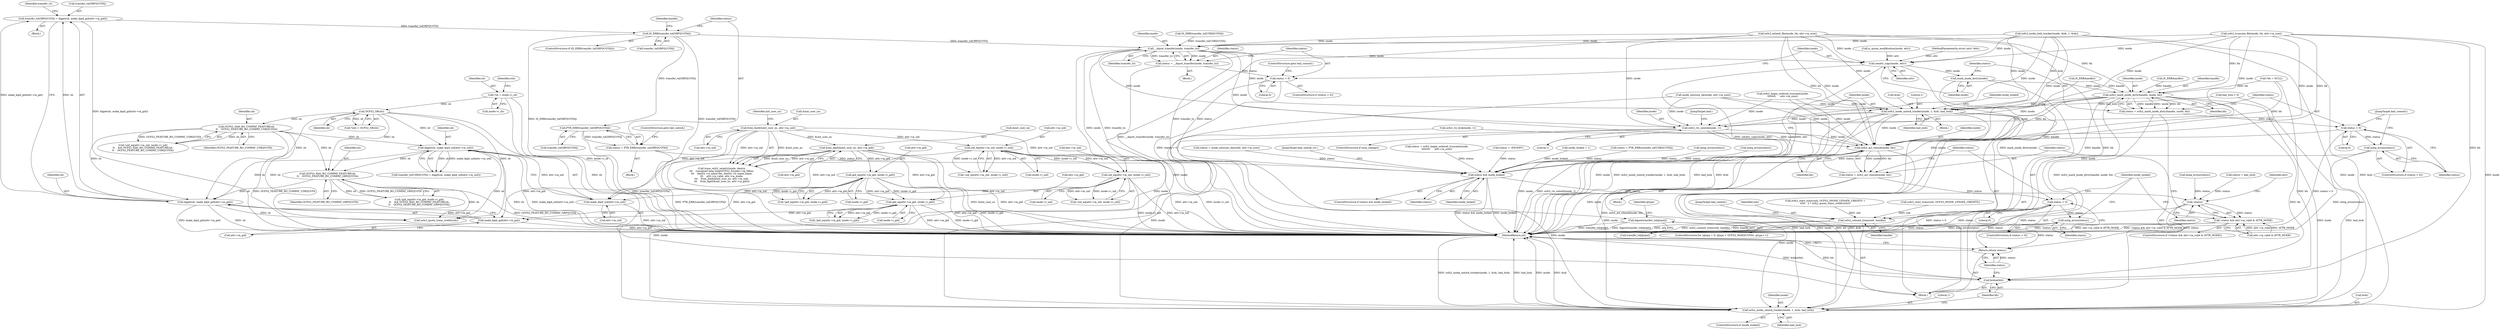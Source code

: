 digraph "0_linux_28f5a8a7c033cbf3e32277f4cc9c6afd74f05300@array" {
"1000446" [label="(Call,transfer_to[GRPQUOTA] = dqget(sb, make_kqid_gid(attr->ia_gid)))"];
"1000450" [label="(Call,dqget(sb, make_kqid_gid(attr->ia_gid)))"];
"1000442" [label="(Call,OCFS2_HAS_RO_COMPAT_FEATURE(sb,\n\t\t    OCFS2_FEATURE_RO_COMPAT_GRPQUOTA))"];
"1000407" [label="(Call,dqget(sb, make_kqid_uid(attr->ia_uid)))"];
"1000399" [label="(Call,OCFS2_HAS_RO_COMPAT_FEATURE(sb,\n\t\t    OCFS2_FEATURE_RO_COMPAT_USRQUOTA))"];
"1000132" [label="(Call,OCFS2_SB(sb))"];
"1000124" [label="(Call,*sb = inode->i_sb)"];
"1000409" [label="(Call,make_kqid_uid(attr->ia_uid))"];
"1000392" [label="(Call,uid_eq(attr->ia_uid, inode->i_uid))"];
"1000361" [label="(Call,uid_eq(attr->ia_uid, inode->i_uid))"];
"1000171" [label="(Call,from_kuid(&init_user_ns, attr->ia_uid))"];
"1000452" [label="(Call,make_kqid_gid(attr->ia_gid))"];
"1000375" [label="(Call,gid_eq(attr->ia_gid, inode->i_gid))"];
"1000177" [label="(Call,from_kgid(&init_user_ns, attr->ia_gid))"];
"1000435" [label="(Call,gid_eq(attr->ia_gid, inode->i_gid))"];
"1000457" [label="(Call,IS_ERR(transfer_to[GRPQUOTA]))"];
"1000464" [label="(Call,PTR_ERR(transfer_to[GRPQUOTA]))"];
"1000462" [label="(Call,status = PTR_ERR(transfer_to[GRPQUOTA]))"];
"1000541" [label="(Call,status && inode_locked)"];
"1000576" [label="(Call,!status)"];
"1000575" [label="(Call,!status && attr->ia_valid & ATTR_MODE)"];
"1000605" [label="(Return,return status;)"];
"1000492" [label="(Call,__dquot_transfer(inode, transfer_to))"];
"1000490" [label="(Call,status = __dquot_transfer(inode, transfer_to))"];
"1000496" [label="(Call,status < 0)"];
"1000518" [label="(Call,setattr_copy(inode, attr))"];
"1000521" [label="(Call,mark_inode_dirty(inode))"];
"1000525" [label="(Call,ocfs2_mark_inode_dirty(handle, inode, bh))"];
"1000523" [label="(Call,status = ocfs2_mark_inode_dirty(handle, inode, bh))"];
"1000530" [label="(Call,status < 0)"];
"1000533" [label="(Call,mlog_errno(status))"];
"1000536" [label="(Call,ocfs2_commit_trans(osb, handle))"];
"1000545" [label="(Call,ocfs2_inode_unlock_tracker(inode, 1, &oh, had_lock))"];
"1000557" [label="(Call,ocfs2_rw_unlock(inode, 1))"];
"1000586" [label="(Call,ocfs2_acl_chmod(inode, bh))"];
"1000584" [label="(Call,status = ocfs2_acl_chmod(inode, bh))"];
"1000590" [label="(Call,status < 0)"];
"1000593" [label="(Call,mlog_errno(status))"];
"1000597" [label="(Call,ocfs2_inode_unlock_tracker(inode, 1, &oh, had_lock))"];
"1000603" [label="(Call,brelse(bh))"];
"1000570" [label="(Call,dqput(transfer_to[qtype]))"];
"1000135" [label="(Call,*bh = NULL)"];
"1000598" [label="(Identifier,inode)"];
"1000461" [label="(Block,)"];
"1000546" [label="(Identifier,inode)"];
"1000393" [label="(Call,attr->ia_uid)"];
"1000392" [label="(Call,uid_eq(attr->ia_uid, inode->i_uid))"];
"1000538" [label="(Identifier,handle)"];
"1000604" [label="(Identifier,bh)"];
"1000320" [label="(Call,ocfs2_truncate_file(inode, bh, attr->ia_size))"];
"1000280" [label="(Call,inode_locked = 1)"];
"1000498" [label="(Literal,0)"];
"1000360" [label="(Call,!uid_eq(attr->ia_uid, inode->i_uid))"];
"1000490" [label="(Call,status = __dquot_transfer(inode, transfer_to))"];
"1000179" [label="(Identifier,init_user_ns)"];
"1000542" [label="(Identifier,status)"];
"1000435" [label="(Call,gid_eq(attr->ia_gid, inode->i_gid))"];
"1000107" [label="(MethodParameterIn,struct iattr *attr)"];
"1000125" [label="(Identifier,sb)"];
"1000577" [label="(Identifier,status)"];
"1000584" [label="(Call,status = ocfs2_acl_chmod(inode, bh))"];
"1000529" [label="(ControlStructure,if (status < 0))"];
"1000605" [label="(Return,return status;)"];
"1000407" [label="(Call,dqget(sb, make_kqid_uid(attr->ia_uid)))"];
"1000550" [label="(Identifier,had_lock)"];
"1000439" [label="(Call,inode->i_gid)"];
"1000527" [label="(Identifier,inode)"];
"1000391" [label="(Call,!uid_eq(attr->ia_uid, inode->i_uid))"];
"1000390" [label="(Call,!uid_eq(attr->ia_uid, inode->i_uid)\n\t\t    && OCFS2_HAS_RO_COMPAT_FEATURE(sb,\n\t\t    OCFS2_FEATURE_RO_COMPAT_USRQUOTA))"];
"1000396" [label="(Call,inode->i_uid)"];
"1000576" [label="(Call,!status)"];
"1000471" [label="(Call,ocfs2_start_trans(osb, OCFS2_INODE_UPDATE_CREDITS +\n\t\t\t\t\t   2 * ocfs2_quota_trans_credits(sb)))"];
"1000504" [label="(Call,ocfs2_start_trans(osb, OCFS2_INODE_UPDATE_CREDITS))"];
"1000410" [label="(Call,attr->ia_uid)"];
"1000419" [label="(Call,status = PTR_ERR(transfer_to[USRQUOTA]))"];
"1000172" [label="(Call,&init_user_ns)"];
"1000537" [label="(Identifier,osb)"];
"1000587" [label="(Identifier,inode)"];
"1000487" [label="(Call,mlog_errno(status))"];
"1000463" [label="(Identifier,status)"];
"1000534" [label="(Identifier,status)"];
"1000212" [label="(Call,is_quota_modification(inode, attr))"];
"1000508" [label="(Call,IS_ERR(handle))"];
"1000436" [label="(Call,attr->ia_gid)"];
"1000495" [label="(ControlStructure,if (status < 0))"];
"1000591" [label="(Identifier,status)"];
"1000540" [label="(ControlStructure,if (status && inode_locked))"];
"1000434" [label="(Call,!gid_eq(attr->ia_gid, inode->i_gid))"];
"1000594" [label="(Identifier,status)"];
"1000515" [label="(Call,mlog_errno(status))"];
"1000361" [label="(Call,uid_eq(attr->ia_uid, inode->i_uid))"];
"1000580" [label="(Identifier,attr)"];
"1000493" [label="(Identifier,inode)"];
"1000570" [label="(Call,dqput(transfer_to[qtype]))"];
"1000522" [label="(Identifier,inode)"];
"1000531" [label="(Identifier,status)"];
"1000497" [label="(Identifier,status)"];
"1000595" [label="(ControlStructure,if (inode_locked))"];
"1000603" [label="(Call,brelse(bh))"];
"1000374" [label="(Call,!gid_eq(attr->ia_gid, inode->i_gid))"];
"1000518" [label="(Call,setattr_copy(inode, attr))"];
"1000382" [label="(Block,)"];
"1000559" [label="(Literal,1)"];
"1000288" [label="(Call,inode_newsize_ok(inode, attr->ia_size))"];
"1000243" [label="(Call,ocfs2_rw_lock(inode, 1))"];
"1000528" [label="(Identifier,bh)"];
"1000532" [label="(Literal,0)"];
"1000599" [label="(Literal,1)"];
"1000132" [label="(Call,OCFS2_SB(sb))"];
"1000177" [label="(Call,from_kgid(&init_user_ns, attr->ia_gid))"];
"1000376" [label="(Call,attr->ia_gid)"];
"1000499" [label="(ControlStructure,goto bail_commit;)"];
"1000286" [label="(Call,status = inode_newsize_ok(inode, attr->ia_size))"];
"1000555" [label="(ControlStructure,if (size_change))"];
"1000541" [label="(Call,status && inode_locked)"];
"1000536" [label="(Call,ocfs2_commit_trans(osb, handle))"];
"1000574" [label="(ControlStructure,if (!status && attr->ia_valid & ATTR_MODE))"];
"1000535" [label="(JumpTarget,bail_commit:)"];
"1000456" [label="(ControlStructure,if (IS_ERR(transfer_to[GRPQUOTA])))"];
"1000464" [label="(Call,PTR_ERR(transfer_to[GRPQUOTA]))"];
"1000468" [label="(ControlStructure,goto bail_unlock;)"];
"1000329" [label="(Call,ocfs2_extend_file(inode, bh, attr->ia_size))"];
"1000131" [label="(Identifier,osb)"];
"1000174" [label="(Call,attr->ia_uid)"];
"1000569" [label="(Identifier,qtype)"];
"1000530" [label="(Call,status < 0)"];
"1000523" [label="(Call,status = ocfs2_mark_inode_dirty(handle, inode, bh))"];
"1000588" [label="(Identifier,bh)"];
"1000399" [label="(Call,OCFS2_HAS_RO_COMPAT_FEATURE(sb,\n\t\t    OCFS2_FEATURE_RO_COMPAT_USRQUOTA))"];
"1000597" [label="(Call,ocfs2_inode_unlock_tracker(inode, 1, &oh, had_lock))"];
"1000575" [label="(Call,!status && attr->ia_valid & ATTR_MODE)"];
"1000375" [label="(Call,gid_eq(attr->ia_gid, inode->i_gid))"];
"1000126" [label="(Call,inode->i_sb)"];
"1000452" [label="(Call,make_kqid_gid(attr->ia_gid))"];
"1000526" [label="(Identifier,handle)"];
"1000557" [label="(Call,ocfs2_rw_unlock(inode, 1))"];
"1000596" [label="(Identifier,inode_locked)"];
"1000451" [label="(Identifier,sb)"];
"1000251" [label="(Call,mlog_errno(status))"];
"1000268" [label="(Call,status = had_lock)"];
"1000403" [label="(Call,transfer_to[USRQUOTA] = dqget(sb, make_kqid_uid(attr->ia_uid)))"];
"1000401" [label="(Identifier,OCFS2_FEATURE_RO_COMPAT_USRQUOTA)"];
"1000589" [label="(ControlStructure,if (status < 0))"];
"1000470" [label="(Identifier,handle)"];
"1000520" [label="(Identifier,attr)"];
"1000457" [label="(Call,IS_ERR(transfer_to[GRPQUOTA]))"];
"1000492" [label="(Call,__dquot_transfer(inode, transfer_to))"];
"1000494" [label="(Identifier,transfer_to)"];
"1000606" [label="(Identifier,status)"];
"1000130" [label="(Call,*osb = OCFS2_SB(sb))"];
"1000496" [label="(Call,status < 0)"];
"1000558" [label="(Identifier,inode)"];
"1000256" [label="(Call,ocfs2_inode_lock_tracker(inode, &bh, 1, &oh))"];
"1000450" [label="(Call,dqget(sb, make_kqid_gid(attr->ia_gid)))"];
"1000480" [label="(Call,IS_ERR(handle))"];
"1000458" [label="(Call,transfer_to[GRPQUOTA])"];
"1000445" [label="(Block,)"];
"1000545" [label="(Call,ocfs2_inode_unlock_tracker(inode, 1, &oh, had_lock))"];
"1000264" [label="(Call,had_lock < 0)"];
"1000585" [label="(Identifier,status)"];
"1000443" [label="(Identifier,sb)"];
"1000547" [label="(Literal,1)"];
"1000583" [label="(Block,)"];
"1000600" [label="(Call,&oh)"];
"1000310" [label="(Call,ocfs2_begin_ordered_truncate(inode,\n\t\t\t\t\t\t\t\t      attr->ia_size))"];
"1000477" [label="(Call,ocfs2_quota_trans_credits(sb))"];
"1000519" [label="(Identifier,inode)"];
"1000560" [label="(JumpTarget,bail:)"];
"1000453" [label="(Call,attr->ia_gid)"];
"1000180" [label="(Call,attr->ia_gid)"];
"1000409" [label="(Call,make_kqid_uid(attr->ia_uid))"];
"1000446" [label="(Call,transfer_to[GRPQUOTA] = dqget(sb, make_kqid_gid(attr->ia_gid)))"];
"1000586" [label="(Call,ocfs2_acl_chmod(inode, bh))"];
"1000578" [label="(Call,attr->ia_valid & ATTR_MODE)"];
"1000524" [label="(Identifier,status)"];
"1000124" [label="(Call,*sb = inode->i_sb)"];
"1000592" [label="(Literal,0)"];
"1000543" [label="(Identifier,inode_locked)"];
"1000459" [label="(Identifier,transfer_to)"];
"1000491" [label="(Identifier,status)"];
"1000146" [label="(Call,trace_ocfs2_setattr(inode, dentry,\n\t\t\t    (unsigned long long)OCFS2_I(inode)->ip_blkno,\n\t\t\t    dentry->d_name.len, dentry->d_name.name,\n\t\t\t    attr->ia_valid, attr->ia_mode,\n\t\t\t    from_kuid(&init_user_ns, attr->ia_uid),\n\t\t\t    from_kgid(&init_user_ns, attr->ia_gid)))"];
"1000539" [label="(JumpTarget,bail_unlock:)"];
"1000607" [label="(MethodReturn,int)"];
"1000590" [label="(Call,status < 0)"];
"1000433" [label="(Call,!gid_eq(attr->ia_gid, inode->i_gid)\n\t\t    && OCFS2_HAS_RO_COMPAT_FEATURE(sb,\n\t\t    OCFS2_FEATURE_RO_COMPAT_GRPQUOTA))"];
"1000365" [label="(Call,inode->i_uid)"];
"1000554" [label="(JumpTarget,bail_unlock_rw:)"];
"1000108" [label="(Block,)"];
"1000552" [label="(Identifier,inode_locked)"];
"1000465" [label="(Call,transfer_to[GRPQUOTA])"];
"1000447" [label="(Call,transfer_to[GRPQUOTA])"];
"1000444" [label="(Identifier,OCFS2_FEATURE_RO_COMPAT_GRPQUOTA)"];
"1000525" [label="(Call,ocfs2_mark_inode_dirty(handle, inode, bh))"];
"1000602" [label="(Identifier,had_lock)"];
"1000571" [label="(Call,transfer_to[qtype])"];
"1000133" [label="(Identifier,sb)"];
"1000593" [label="(Call,mlog_errno(status))"];
"1000178" [label="(Call,&init_user_ns)"];
"1000533" [label="(Call,mlog_errno(status))"];
"1000462" [label="(Call,status = PTR_ERR(transfer_to[GRPQUOTA]))"];
"1000544" [label="(Block,)"];
"1000308" [label="(Call,status = ocfs2_begin_ordered_truncate(inode,\n\t\t\t\t\t\t\t\t      attr->ia_size))"];
"1000408" [label="(Identifier,sb)"];
"1000400" [label="(Identifier,sb)"];
"1000442" [label="(Call,OCFS2_HAS_RO_COMPAT_FEATURE(sb,\n\t\t    OCFS2_FEATURE_RO_COMPAT_GRPQUOTA))"];
"1000347" [label="(Call,status = -ENOSPC)"];
"1000379" [label="(Call,inode->i_gid)"];
"1000548" [label="(Call,&oh)"];
"1000414" [label="(Call,IS_ERR(transfer_to[USRQUOTA]))"];
"1000561" [label="(ControlStructure,for (qtype = 0; qtype < OCFS2_MAXQUOTAS; qtype++))"];
"1000521" [label="(Call,mark_inode_dirty(inode))"];
"1000171" [label="(Call,from_kuid(&init_user_ns, attr->ia_uid))"];
"1000362" [label="(Call,attr->ia_uid)"];
"1000446" -> "1000445"  [label="AST: "];
"1000446" -> "1000450"  [label="CFG: "];
"1000447" -> "1000446"  [label="AST: "];
"1000450" -> "1000446"  [label="AST: "];
"1000459" -> "1000446"  [label="CFG: "];
"1000446" -> "1000607"  [label="DDG: dqget(sb, make_kqid_gid(attr->ia_gid))"];
"1000450" -> "1000446"  [label="DDG: sb"];
"1000450" -> "1000446"  [label="DDG: make_kqid_gid(attr->ia_gid)"];
"1000446" -> "1000457"  [label="DDG: transfer_to[GRPQUOTA]"];
"1000450" -> "1000452"  [label="CFG: "];
"1000451" -> "1000450"  [label="AST: "];
"1000452" -> "1000450"  [label="AST: "];
"1000450" -> "1000607"  [label="DDG: make_kqid_gid(attr->ia_gid)"];
"1000450" -> "1000607"  [label="DDG: sb"];
"1000442" -> "1000450"  [label="DDG: sb"];
"1000407" -> "1000450"  [label="DDG: sb"];
"1000399" -> "1000450"  [label="DDG: sb"];
"1000132" -> "1000450"  [label="DDG: sb"];
"1000452" -> "1000450"  [label="DDG: attr->ia_gid"];
"1000450" -> "1000477"  [label="DDG: sb"];
"1000442" -> "1000433"  [label="AST: "];
"1000442" -> "1000444"  [label="CFG: "];
"1000443" -> "1000442"  [label="AST: "];
"1000444" -> "1000442"  [label="AST: "];
"1000433" -> "1000442"  [label="CFG: "];
"1000442" -> "1000607"  [label="DDG: OCFS2_FEATURE_RO_COMPAT_GRPQUOTA"];
"1000442" -> "1000433"  [label="DDG: sb"];
"1000442" -> "1000433"  [label="DDG: OCFS2_FEATURE_RO_COMPAT_GRPQUOTA"];
"1000407" -> "1000442"  [label="DDG: sb"];
"1000399" -> "1000442"  [label="DDG: sb"];
"1000132" -> "1000442"  [label="DDG: sb"];
"1000442" -> "1000477"  [label="DDG: sb"];
"1000407" -> "1000403"  [label="AST: "];
"1000407" -> "1000409"  [label="CFG: "];
"1000408" -> "1000407"  [label="AST: "];
"1000409" -> "1000407"  [label="AST: "];
"1000403" -> "1000407"  [label="CFG: "];
"1000407" -> "1000607"  [label="DDG: make_kqid_uid(attr->ia_uid)"];
"1000407" -> "1000607"  [label="DDG: sb"];
"1000407" -> "1000403"  [label="DDG: sb"];
"1000407" -> "1000403"  [label="DDG: make_kqid_uid(attr->ia_uid)"];
"1000399" -> "1000407"  [label="DDG: sb"];
"1000132" -> "1000407"  [label="DDG: sb"];
"1000409" -> "1000407"  [label="DDG: attr->ia_uid"];
"1000407" -> "1000477"  [label="DDG: sb"];
"1000399" -> "1000390"  [label="AST: "];
"1000399" -> "1000401"  [label="CFG: "];
"1000400" -> "1000399"  [label="AST: "];
"1000401" -> "1000399"  [label="AST: "];
"1000390" -> "1000399"  [label="CFG: "];
"1000399" -> "1000607"  [label="DDG: OCFS2_FEATURE_RO_COMPAT_USRQUOTA"];
"1000399" -> "1000390"  [label="DDG: sb"];
"1000399" -> "1000390"  [label="DDG: OCFS2_FEATURE_RO_COMPAT_USRQUOTA"];
"1000132" -> "1000399"  [label="DDG: sb"];
"1000399" -> "1000477"  [label="DDG: sb"];
"1000132" -> "1000130"  [label="AST: "];
"1000132" -> "1000133"  [label="CFG: "];
"1000133" -> "1000132"  [label="AST: "];
"1000130" -> "1000132"  [label="CFG: "];
"1000132" -> "1000607"  [label="DDG: sb"];
"1000132" -> "1000130"  [label="DDG: sb"];
"1000124" -> "1000132"  [label="DDG: sb"];
"1000132" -> "1000477"  [label="DDG: sb"];
"1000124" -> "1000108"  [label="AST: "];
"1000124" -> "1000126"  [label="CFG: "];
"1000125" -> "1000124"  [label="AST: "];
"1000126" -> "1000124"  [label="AST: "];
"1000131" -> "1000124"  [label="CFG: "];
"1000124" -> "1000607"  [label="DDG: inode->i_sb"];
"1000409" -> "1000410"  [label="CFG: "];
"1000410" -> "1000409"  [label="AST: "];
"1000409" -> "1000607"  [label="DDG: attr->ia_uid"];
"1000392" -> "1000409"  [label="DDG: attr->ia_uid"];
"1000361" -> "1000409"  [label="DDG: attr->ia_uid"];
"1000171" -> "1000409"  [label="DDG: attr->ia_uid"];
"1000392" -> "1000391"  [label="AST: "];
"1000392" -> "1000396"  [label="CFG: "];
"1000393" -> "1000392"  [label="AST: "];
"1000396" -> "1000392"  [label="AST: "];
"1000391" -> "1000392"  [label="CFG: "];
"1000392" -> "1000607"  [label="DDG: inode->i_uid"];
"1000392" -> "1000607"  [label="DDG: attr->ia_uid"];
"1000392" -> "1000391"  [label="DDG: attr->ia_uid"];
"1000392" -> "1000391"  [label="DDG: inode->i_uid"];
"1000361" -> "1000392"  [label="DDG: attr->ia_uid"];
"1000361" -> "1000392"  [label="DDG: inode->i_uid"];
"1000171" -> "1000392"  [label="DDG: attr->ia_uid"];
"1000361" -> "1000360"  [label="AST: "];
"1000361" -> "1000365"  [label="CFG: "];
"1000362" -> "1000361"  [label="AST: "];
"1000365" -> "1000361"  [label="AST: "];
"1000360" -> "1000361"  [label="CFG: "];
"1000361" -> "1000607"  [label="DDG: inode->i_uid"];
"1000361" -> "1000607"  [label="DDG: attr->ia_uid"];
"1000361" -> "1000360"  [label="DDG: attr->ia_uid"];
"1000361" -> "1000360"  [label="DDG: inode->i_uid"];
"1000171" -> "1000361"  [label="DDG: attr->ia_uid"];
"1000171" -> "1000146"  [label="AST: "];
"1000171" -> "1000174"  [label="CFG: "];
"1000172" -> "1000171"  [label="AST: "];
"1000174" -> "1000171"  [label="AST: "];
"1000179" -> "1000171"  [label="CFG: "];
"1000171" -> "1000607"  [label="DDG: attr->ia_uid"];
"1000171" -> "1000146"  [label="DDG: &init_user_ns"];
"1000171" -> "1000146"  [label="DDG: attr->ia_uid"];
"1000171" -> "1000177"  [label="DDG: &init_user_ns"];
"1000452" -> "1000453"  [label="CFG: "];
"1000453" -> "1000452"  [label="AST: "];
"1000452" -> "1000607"  [label="DDG: attr->ia_gid"];
"1000375" -> "1000452"  [label="DDG: attr->ia_gid"];
"1000435" -> "1000452"  [label="DDG: attr->ia_gid"];
"1000177" -> "1000452"  [label="DDG: attr->ia_gid"];
"1000375" -> "1000374"  [label="AST: "];
"1000375" -> "1000379"  [label="CFG: "];
"1000376" -> "1000375"  [label="AST: "];
"1000379" -> "1000375"  [label="AST: "];
"1000374" -> "1000375"  [label="CFG: "];
"1000375" -> "1000607"  [label="DDG: attr->ia_gid"];
"1000375" -> "1000607"  [label="DDG: inode->i_gid"];
"1000375" -> "1000374"  [label="DDG: attr->ia_gid"];
"1000375" -> "1000374"  [label="DDG: inode->i_gid"];
"1000177" -> "1000375"  [label="DDG: attr->ia_gid"];
"1000375" -> "1000435"  [label="DDG: attr->ia_gid"];
"1000375" -> "1000435"  [label="DDG: inode->i_gid"];
"1000177" -> "1000146"  [label="AST: "];
"1000177" -> "1000180"  [label="CFG: "];
"1000178" -> "1000177"  [label="AST: "];
"1000180" -> "1000177"  [label="AST: "];
"1000146" -> "1000177"  [label="CFG: "];
"1000177" -> "1000607"  [label="DDG: &init_user_ns"];
"1000177" -> "1000607"  [label="DDG: attr->ia_gid"];
"1000177" -> "1000146"  [label="DDG: &init_user_ns"];
"1000177" -> "1000146"  [label="DDG: attr->ia_gid"];
"1000177" -> "1000435"  [label="DDG: attr->ia_gid"];
"1000435" -> "1000434"  [label="AST: "];
"1000435" -> "1000439"  [label="CFG: "];
"1000436" -> "1000435"  [label="AST: "];
"1000439" -> "1000435"  [label="AST: "];
"1000434" -> "1000435"  [label="CFG: "];
"1000435" -> "1000607"  [label="DDG: attr->ia_gid"];
"1000435" -> "1000607"  [label="DDG: inode->i_gid"];
"1000435" -> "1000434"  [label="DDG: attr->ia_gid"];
"1000435" -> "1000434"  [label="DDG: inode->i_gid"];
"1000457" -> "1000456"  [label="AST: "];
"1000457" -> "1000458"  [label="CFG: "];
"1000458" -> "1000457"  [label="AST: "];
"1000463" -> "1000457"  [label="CFG: "];
"1000470" -> "1000457"  [label="CFG: "];
"1000457" -> "1000607"  [label="DDG: IS_ERR(transfer_to[GRPQUOTA])"];
"1000457" -> "1000607"  [label="DDG: transfer_to[GRPQUOTA]"];
"1000457" -> "1000464"  [label="DDG: transfer_to[GRPQUOTA]"];
"1000457" -> "1000492"  [label="DDG: transfer_to[GRPQUOTA]"];
"1000464" -> "1000462"  [label="AST: "];
"1000464" -> "1000465"  [label="CFG: "];
"1000465" -> "1000464"  [label="AST: "];
"1000462" -> "1000464"  [label="CFG: "];
"1000464" -> "1000607"  [label="DDG: transfer_to[GRPQUOTA]"];
"1000464" -> "1000462"  [label="DDG: transfer_to[GRPQUOTA]"];
"1000462" -> "1000461"  [label="AST: "];
"1000463" -> "1000462"  [label="AST: "];
"1000468" -> "1000462"  [label="CFG: "];
"1000462" -> "1000607"  [label="DDG: PTR_ERR(transfer_to[GRPQUOTA])"];
"1000462" -> "1000541"  [label="DDG: status"];
"1000541" -> "1000540"  [label="AST: "];
"1000541" -> "1000542"  [label="CFG: "];
"1000541" -> "1000543"  [label="CFG: "];
"1000542" -> "1000541"  [label="AST: "];
"1000543" -> "1000541"  [label="AST: "];
"1000546" -> "1000541"  [label="CFG: "];
"1000554" -> "1000541"  [label="CFG: "];
"1000541" -> "1000607"  [label="DDG: inode_locked"];
"1000541" -> "1000607"  [label="DDG: status && inode_locked"];
"1000308" -> "1000541"  [label="DDG: status"];
"1000286" -> "1000541"  [label="DDG: status"];
"1000487" -> "1000541"  [label="DDG: status"];
"1000515" -> "1000541"  [label="DDG: status"];
"1000533" -> "1000541"  [label="DDG: status"];
"1000530" -> "1000541"  [label="DDG: status"];
"1000419" -> "1000541"  [label="DDG: status"];
"1000347" -> "1000541"  [label="DDG: status"];
"1000496" -> "1000541"  [label="DDG: status"];
"1000280" -> "1000541"  [label="DDG: inode_locked"];
"1000541" -> "1000576"  [label="DDG: status"];
"1000576" -> "1000575"  [label="AST: "];
"1000576" -> "1000577"  [label="CFG: "];
"1000577" -> "1000576"  [label="AST: "];
"1000580" -> "1000576"  [label="CFG: "];
"1000575" -> "1000576"  [label="CFG: "];
"1000576" -> "1000607"  [label="DDG: status"];
"1000576" -> "1000575"  [label="DDG: status"];
"1000268" -> "1000576"  [label="DDG: status"];
"1000251" -> "1000576"  [label="DDG: status"];
"1000576" -> "1000605"  [label="DDG: status"];
"1000575" -> "1000574"  [label="AST: "];
"1000575" -> "1000578"  [label="CFG: "];
"1000578" -> "1000575"  [label="AST: "];
"1000585" -> "1000575"  [label="CFG: "];
"1000596" -> "1000575"  [label="CFG: "];
"1000575" -> "1000607"  [label="DDG: !status && attr->ia_valid & ATTR_MODE"];
"1000575" -> "1000607"  [label="DDG: attr->ia_valid & ATTR_MODE"];
"1000575" -> "1000607"  [label="DDG: !status"];
"1000578" -> "1000575"  [label="DDG: attr->ia_valid"];
"1000578" -> "1000575"  [label="DDG: ATTR_MODE"];
"1000605" -> "1000108"  [label="AST: "];
"1000605" -> "1000606"  [label="CFG: "];
"1000606" -> "1000605"  [label="AST: "];
"1000607" -> "1000605"  [label="CFG: "];
"1000605" -> "1000607"  [label="DDG: <RET>"];
"1000606" -> "1000605"  [label="DDG: status"];
"1000590" -> "1000605"  [label="DDG: status"];
"1000593" -> "1000605"  [label="DDG: status"];
"1000492" -> "1000490"  [label="AST: "];
"1000492" -> "1000494"  [label="CFG: "];
"1000493" -> "1000492"  [label="AST: "];
"1000494" -> "1000492"  [label="AST: "];
"1000490" -> "1000492"  [label="CFG: "];
"1000492" -> "1000607"  [label="DDG: transfer_to"];
"1000492" -> "1000607"  [label="DDG: inode"];
"1000492" -> "1000490"  [label="DDG: inode"];
"1000492" -> "1000490"  [label="DDG: transfer_to"];
"1000329" -> "1000492"  [label="DDG: inode"];
"1000256" -> "1000492"  [label="DDG: inode"];
"1000320" -> "1000492"  [label="DDG: inode"];
"1000414" -> "1000492"  [label="DDG: transfer_to[USRQUOTA]"];
"1000492" -> "1000518"  [label="DDG: inode"];
"1000492" -> "1000545"  [label="DDG: inode"];
"1000492" -> "1000557"  [label="DDG: inode"];
"1000492" -> "1000570"  [label="DDG: transfer_to"];
"1000492" -> "1000586"  [label="DDG: inode"];
"1000492" -> "1000597"  [label="DDG: inode"];
"1000490" -> "1000382"  [label="AST: "];
"1000491" -> "1000490"  [label="AST: "];
"1000497" -> "1000490"  [label="CFG: "];
"1000490" -> "1000607"  [label="DDG: __dquot_transfer(inode, transfer_to)"];
"1000490" -> "1000496"  [label="DDG: status"];
"1000496" -> "1000495"  [label="AST: "];
"1000496" -> "1000498"  [label="CFG: "];
"1000497" -> "1000496"  [label="AST: "];
"1000498" -> "1000496"  [label="AST: "];
"1000499" -> "1000496"  [label="CFG: "];
"1000519" -> "1000496"  [label="CFG: "];
"1000496" -> "1000607"  [label="DDG: status < 0"];
"1000518" -> "1000108"  [label="AST: "];
"1000518" -> "1000520"  [label="CFG: "];
"1000519" -> "1000518"  [label="AST: "];
"1000520" -> "1000518"  [label="AST: "];
"1000522" -> "1000518"  [label="CFG: "];
"1000518" -> "1000607"  [label="DDG: attr"];
"1000518" -> "1000607"  [label="DDG: setattr_copy(inode, attr)"];
"1000329" -> "1000518"  [label="DDG: inode"];
"1000256" -> "1000518"  [label="DDG: inode"];
"1000320" -> "1000518"  [label="DDG: inode"];
"1000212" -> "1000518"  [label="DDG: attr"];
"1000107" -> "1000518"  [label="DDG: attr"];
"1000518" -> "1000521"  [label="DDG: inode"];
"1000521" -> "1000108"  [label="AST: "];
"1000521" -> "1000522"  [label="CFG: "];
"1000522" -> "1000521"  [label="AST: "];
"1000524" -> "1000521"  [label="CFG: "];
"1000521" -> "1000607"  [label="DDG: mark_inode_dirty(inode)"];
"1000521" -> "1000525"  [label="DDG: inode"];
"1000525" -> "1000523"  [label="AST: "];
"1000525" -> "1000528"  [label="CFG: "];
"1000526" -> "1000525"  [label="AST: "];
"1000527" -> "1000525"  [label="AST: "];
"1000528" -> "1000525"  [label="AST: "];
"1000523" -> "1000525"  [label="CFG: "];
"1000525" -> "1000607"  [label="DDG: inode"];
"1000525" -> "1000523"  [label="DDG: handle"];
"1000525" -> "1000523"  [label="DDG: inode"];
"1000525" -> "1000523"  [label="DDG: bh"];
"1000508" -> "1000525"  [label="DDG: handle"];
"1000480" -> "1000525"  [label="DDG: handle"];
"1000329" -> "1000525"  [label="DDG: bh"];
"1000320" -> "1000525"  [label="DDG: bh"];
"1000135" -> "1000525"  [label="DDG: bh"];
"1000525" -> "1000536"  [label="DDG: handle"];
"1000525" -> "1000545"  [label="DDG: inode"];
"1000525" -> "1000557"  [label="DDG: inode"];
"1000525" -> "1000586"  [label="DDG: inode"];
"1000525" -> "1000586"  [label="DDG: bh"];
"1000525" -> "1000597"  [label="DDG: inode"];
"1000525" -> "1000603"  [label="DDG: bh"];
"1000523" -> "1000108"  [label="AST: "];
"1000524" -> "1000523"  [label="AST: "];
"1000531" -> "1000523"  [label="CFG: "];
"1000523" -> "1000607"  [label="DDG: ocfs2_mark_inode_dirty(handle, inode, bh)"];
"1000523" -> "1000530"  [label="DDG: status"];
"1000530" -> "1000529"  [label="AST: "];
"1000530" -> "1000532"  [label="CFG: "];
"1000531" -> "1000530"  [label="AST: "];
"1000532" -> "1000530"  [label="AST: "];
"1000534" -> "1000530"  [label="CFG: "];
"1000535" -> "1000530"  [label="CFG: "];
"1000530" -> "1000607"  [label="DDG: status < 0"];
"1000530" -> "1000533"  [label="DDG: status"];
"1000533" -> "1000529"  [label="AST: "];
"1000533" -> "1000534"  [label="CFG: "];
"1000534" -> "1000533"  [label="AST: "];
"1000535" -> "1000533"  [label="CFG: "];
"1000533" -> "1000607"  [label="DDG: mlog_errno(status)"];
"1000536" -> "1000108"  [label="AST: "];
"1000536" -> "1000538"  [label="CFG: "];
"1000537" -> "1000536"  [label="AST: "];
"1000538" -> "1000536"  [label="AST: "];
"1000539" -> "1000536"  [label="CFG: "];
"1000536" -> "1000607"  [label="DDG: ocfs2_commit_trans(osb, handle)"];
"1000536" -> "1000607"  [label="DDG: handle"];
"1000536" -> "1000607"  [label="DDG: osb"];
"1000471" -> "1000536"  [label="DDG: osb"];
"1000504" -> "1000536"  [label="DDG: osb"];
"1000480" -> "1000536"  [label="DDG: handle"];
"1000545" -> "1000544"  [label="AST: "];
"1000545" -> "1000550"  [label="CFG: "];
"1000546" -> "1000545"  [label="AST: "];
"1000547" -> "1000545"  [label="AST: "];
"1000548" -> "1000545"  [label="AST: "];
"1000550" -> "1000545"  [label="AST: "];
"1000552" -> "1000545"  [label="CFG: "];
"1000545" -> "1000607"  [label="DDG: had_lock"];
"1000545" -> "1000607"  [label="DDG: &oh"];
"1000545" -> "1000607"  [label="DDG: inode"];
"1000545" -> "1000607"  [label="DDG: ocfs2_inode_unlock_tracker(inode, 1, &oh, had_lock)"];
"1000310" -> "1000545"  [label="DDG: inode"];
"1000288" -> "1000545"  [label="DDG: inode"];
"1000329" -> "1000545"  [label="DDG: inode"];
"1000256" -> "1000545"  [label="DDG: inode"];
"1000256" -> "1000545"  [label="DDG: &oh"];
"1000320" -> "1000545"  [label="DDG: inode"];
"1000264" -> "1000545"  [label="DDG: had_lock"];
"1000545" -> "1000557"  [label="DDG: inode"];
"1000545" -> "1000586"  [label="DDG: inode"];
"1000545" -> "1000597"  [label="DDG: inode"];
"1000545" -> "1000597"  [label="DDG: &oh"];
"1000545" -> "1000597"  [label="DDG: had_lock"];
"1000557" -> "1000555"  [label="AST: "];
"1000557" -> "1000559"  [label="CFG: "];
"1000558" -> "1000557"  [label="AST: "];
"1000559" -> "1000557"  [label="AST: "];
"1000560" -> "1000557"  [label="CFG: "];
"1000557" -> "1000607"  [label="DDG: ocfs2_rw_unlock(inode, 1)"];
"1000557" -> "1000607"  [label="DDG: inode"];
"1000310" -> "1000557"  [label="DDG: inode"];
"1000288" -> "1000557"  [label="DDG: inode"];
"1000329" -> "1000557"  [label="DDG: inode"];
"1000256" -> "1000557"  [label="DDG: inode"];
"1000320" -> "1000557"  [label="DDG: inode"];
"1000557" -> "1000586"  [label="DDG: inode"];
"1000557" -> "1000597"  [label="DDG: inode"];
"1000586" -> "1000584"  [label="AST: "];
"1000586" -> "1000588"  [label="CFG: "];
"1000587" -> "1000586"  [label="AST: "];
"1000588" -> "1000586"  [label="AST: "];
"1000584" -> "1000586"  [label="CFG: "];
"1000586" -> "1000607"  [label="DDG: inode"];
"1000586" -> "1000584"  [label="DDG: inode"];
"1000586" -> "1000584"  [label="DDG: bh"];
"1000310" -> "1000586"  [label="DDG: inode"];
"1000288" -> "1000586"  [label="DDG: inode"];
"1000329" -> "1000586"  [label="DDG: inode"];
"1000329" -> "1000586"  [label="DDG: bh"];
"1000320" -> "1000586"  [label="DDG: inode"];
"1000320" -> "1000586"  [label="DDG: bh"];
"1000243" -> "1000586"  [label="DDG: inode"];
"1000256" -> "1000586"  [label="DDG: inode"];
"1000135" -> "1000586"  [label="DDG: bh"];
"1000586" -> "1000597"  [label="DDG: inode"];
"1000586" -> "1000603"  [label="DDG: bh"];
"1000584" -> "1000583"  [label="AST: "];
"1000585" -> "1000584"  [label="AST: "];
"1000591" -> "1000584"  [label="CFG: "];
"1000584" -> "1000607"  [label="DDG: ocfs2_acl_chmod(inode, bh)"];
"1000584" -> "1000590"  [label="DDG: status"];
"1000590" -> "1000589"  [label="AST: "];
"1000590" -> "1000592"  [label="CFG: "];
"1000591" -> "1000590"  [label="AST: "];
"1000592" -> "1000590"  [label="AST: "];
"1000594" -> "1000590"  [label="CFG: "];
"1000596" -> "1000590"  [label="CFG: "];
"1000590" -> "1000607"  [label="DDG: status < 0"];
"1000590" -> "1000607"  [label="DDG: status"];
"1000590" -> "1000593"  [label="DDG: status"];
"1000593" -> "1000589"  [label="AST: "];
"1000593" -> "1000594"  [label="CFG: "];
"1000594" -> "1000593"  [label="AST: "];
"1000596" -> "1000593"  [label="CFG: "];
"1000593" -> "1000607"  [label="DDG: status"];
"1000593" -> "1000607"  [label="DDG: mlog_errno(status)"];
"1000597" -> "1000595"  [label="AST: "];
"1000597" -> "1000602"  [label="CFG: "];
"1000598" -> "1000597"  [label="AST: "];
"1000599" -> "1000597"  [label="AST: "];
"1000600" -> "1000597"  [label="AST: "];
"1000602" -> "1000597"  [label="AST: "];
"1000604" -> "1000597"  [label="CFG: "];
"1000597" -> "1000607"  [label="DDG: inode"];
"1000597" -> "1000607"  [label="DDG: ocfs2_inode_unlock_tracker(inode, 1, &oh, had_lock)"];
"1000597" -> "1000607"  [label="DDG: had_lock"];
"1000597" -> "1000607"  [label="DDG: &oh"];
"1000310" -> "1000597"  [label="DDG: inode"];
"1000288" -> "1000597"  [label="DDG: inode"];
"1000329" -> "1000597"  [label="DDG: inode"];
"1000320" -> "1000597"  [label="DDG: inode"];
"1000243" -> "1000597"  [label="DDG: inode"];
"1000256" -> "1000597"  [label="DDG: inode"];
"1000256" -> "1000597"  [label="DDG: &oh"];
"1000264" -> "1000597"  [label="DDG: had_lock"];
"1000603" -> "1000108"  [label="AST: "];
"1000603" -> "1000604"  [label="CFG: "];
"1000604" -> "1000603"  [label="AST: "];
"1000606" -> "1000603"  [label="CFG: "];
"1000603" -> "1000607"  [label="DDG: bh"];
"1000603" -> "1000607"  [label="DDG: brelse(bh)"];
"1000329" -> "1000603"  [label="DDG: bh"];
"1000320" -> "1000603"  [label="DDG: bh"];
"1000135" -> "1000603"  [label="DDG: bh"];
"1000570" -> "1000561"  [label="AST: "];
"1000570" -> "1000571"  [label="CFG: "];
"1000571" -> "1000570"  [label="AST: "];
"1000569" -> "1000570"  [label="CFG: "];
"1000570" -> "1000607"  [label="DDG: transfer_to[qtype]"];
"1000570" -> "1000607"  [label="DDG: dqput(transfer_to[qtype])"];
}
